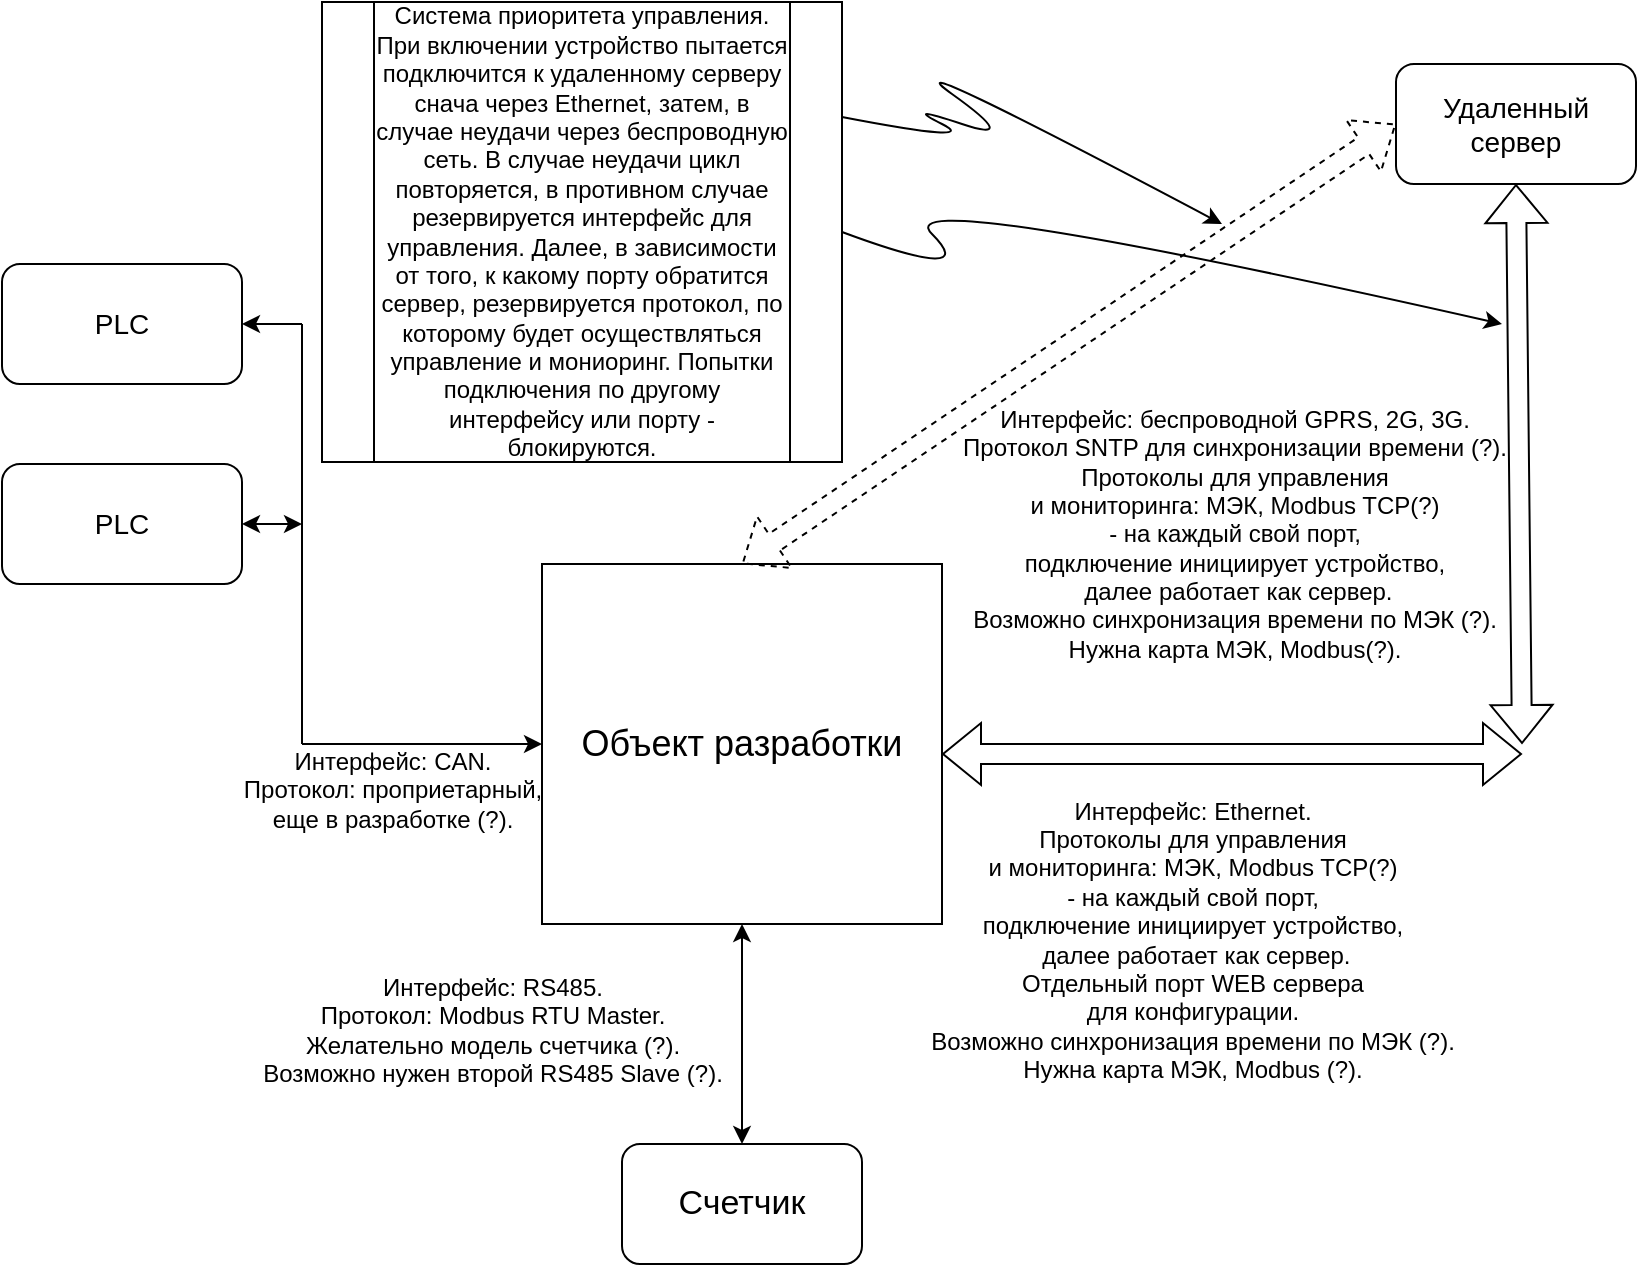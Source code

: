 <mxfile version="23.1.2" type="github">
  <diagram id="C5RBs43oDa-KdzZeNtuy" name="Page-1">
    <mxGraphModel dx="1050" dy="1734" grid="1" gridSize="10" guides="1" tooltips="1" connect="1" arrows="1" fold="1" page="1" pageScale="1" pageWidth="827" pageHeight="1169" math="0" shadow="0">
      <root>
        <mxCell id="WIyWlLk6GJQsqaUBKTNV-0" />
        <mxCell id="WIyWlLk6GJQsqaUBKTNV-1" parent="WIyWlLk6GJQsqaUBKTNV-0" />
        <mxCell id="9cuQumWch8jRT-vDF75O-0" value="&lt;font style=&quot;font-size: 18px;&quot;&gt;Объект разработки&lt;/font&gt;" style="rounded=0;whiteSpace=wrap;html=1;" parent="WIyWlLk6GJQsqaUBKTNV-1" vertex="1">
          <mxGeometry x="280" y="270" width="200" height="180" as="geometry" />
        </mxCell>
        <mxCell id="9cuQumWch8jRT-vDF75O-1" value="&lt;font style=&quot;font-size: 14px;&quot;&gt;PLC&lt;/font&gt;" style="rounded=1;whiteSpace=wrap;html=1;" parent="WIyWlLk6GJQsqaUBKTNV-1" vertex="1">
          <mxGeometry x="10" y="220" width="120" height="60" as="geometry" />
        </mxCell>
        <mxCell id="9cuQumWch8jRT-vDF75O-2" value="&lt;font style=&quot;font-size: 14px;&quot;&gt;PLC&lt;/font&gt;" style="rounded=1;whiteSpace=wrap;html=1;" parent="WIyWlLk6GJQsqaUBKTNV-1" vertex="1">
          <mxGeometry x="10" y="120" width="120" height="60" as="geometry" />
        </mxCell>
        <mxCell id="9cuQumWch8jRT-vDF75O-3" value="" style="endArrow=classic;html=1;rounded=0;entryX=0;entryY=0.5;entryDx=0;entryDy=0;endFill=1;" parent="WIyWlLk6GJQsqaUBKTNV-1" target="9cuQumWch8jRT-vDF75O-0" edge="1">
          <mxGeometry width="50" height="50" relative="1" as="geometry">
            <mxPoint x="160" y="360" as="sourcePoint" />
            <mxPoint x="400" y="240" as="targetPoint" />
          </mxGeometry>
        </mxCell>
        <mxCell id="9cuQumWch8jRT-vDF75O-4" value="" style="endArrow=none;html=1;rounded=0;" parent="WIyWlLk6GJQsqaUBKTNV-1" edge="1">
          <mxGeometry width="50" height="50" relative="1" as="geometry">
            <mxPoint x="160" y="360" as="sourcePoint" />
            <mxPoint x="160" y="150" as="targetPoint" />
          </mxGeometry>
        </mxCell>
        <mxCell id="9cuQumWch8jRT-vDF75O-5" value="" style="endArrow=classic;html=1;rounded=0;entryX=1;entryY=0.5;entryDx=0;entryDy=0;endFill=1;" parent="WIyWlLk6GJQsqaUBKTNV-1" target="9cuQumWch8jRT-vDF75O-2" edge="1">
          <mxGeometry width="50" height="50" relative="1" as="geometry">
            <mxPoint x="160" y="150" as="sourcePoint" />
            <mxPoint x="400" y="240" as="targetPoint" />
          </mxGeometry>
        </mxCell>
        <mxCell id="9cuQumWch8jRT-vDF75O-6" value="" style="endArrow=classic;html=1;rounded=0;exitX=1;exitY=0.5;exitDx=0;exitDy=0;endFill=1;startArrow=classic;startFill=1;" parent="WIyWlLk6GJQsqaUBKTNV-1" source="9cuQumWch8jRT-vDF75O-1" edge="1">
          <mxGeometry width="50" height="50" relative="1" as="geometry">
            <mxPoint x="350" y="290" as="sourcePoint" />
            <mxPoint x="160" y="250" as="targetPoint" />
          </mxGeometry>
        </mxCell>
        <mxCell id="9cuQumWch8jRT-vDF75O-7" value="Интерфейс: CAN.&lt;br&gt;Протокол: проприетарный,&lt;br&gt;еще в разработке (?)." style="text;html=1;align=center;verticalAlign=middle;resizable=0;points=[];autosize=1;strokeColor=none;fillColor=none;" parent="WIyWlLk6GJQsqaUBKTNV-1" vertex="1">
          <mxGeometry x="120" y="353" width="170" height="60" as="geometry" />
        </mxCell>
        <mxCell id="9cuQumWch8jRT-vDF75O-8" value="&lt;font style=&quot;font-size: 17px;&quot;&gt;Счетчик&lt;/font&gt;" style="rounded=1;whiteSpace=wrap;html=1;" parent="WIyWlLk6GJQsqaUBKTNV-1" vertex="1">
          <mxGeometry x="320" y="560" width="120" height="60" as="geometry" />
        </mxCell>
        <mxCell id="9cuQumWch8jRT-vDF75O-10" value="" style="endArrow=classic;html=1;rounded=0;exitX=0.5;exitY=0;exitDx=0;exitDy=0;entryX=0.5;entryY=1;entryDx=0;entryDy=0;startArrow=classic;startFill=1;endFill=1;" parent="WIyWlLk6GJQsqaUBKTNV-1" source="9cuQumWch8jRT-vDF75O-8" target="9cuQumWch8jRT-vDF75O-0" edge="1">
          <mxGeometry width="50" height="50" relative="1" as="geometry">
            <mxPoint x="350" y="390" as="sourcePoint" />
            <mxPoint x="400" y="340" as="targetPoint" />
          </mxGeometry>
        </mxCell>
        <mxCell id="9cuQumWch8jRT-vDF75O-11" value="Интерфейс: RS485.&lt;br&gt;Протокол: Modbus RTU Master.&lt;br&gt;Желательно модель счетчика (?).&lt;br&gt;Возможно нужен второй RS485 Slave (?)." style="text;html=1;align=center;verticalAlign=middle;resizable=0;points=[];autosize=1;strokeColor=none;fillColor=none;" parent="WIyWlLk6GJQsqaUBKTNV-1" vertex="1">
          <mxGeometry x="130" y="468" width="250" height="70" as="geometry" />
        </mxCell>
        <mxCell id="9cuQumWch8jRT-vDF75O-12" value="" style="shape=flexArrow;endArrow=classic;html=1;rounded=0;startArrow=block;" parent="WIyWlLk6GJQsqaUBKTNV-1" edge="1">
          <mxGeometry width="50" height="50" relative="1" as="geometry">
            <mxPoint x="480" y="365" as="sourcePoint" />
            <mxPoint x="770" y="365" as="targetPoint" />
          </mxGeometry>
        </mxCell>
        <mxCell id="9cuQumWch8jRT-vDF75O-13" value="Интерфейс: Ethernet.&lt;br&gt;Протоколы для управления &lt;br&gt;и мониторинга: МЭК, Modbus TCP(?) &lt;br&gt;- на каждый свой порт, &lt;br&gt;подключение инициирует устройство,&lt;br&gt;&amp;nbsp;далее работает как сервер.&lt;br&gt;Отдельный порт WEB сервера&lt;br&gt;для конфигурации.&lt;br&gt;Возможно синхронизация времени по МЭК (?).&lt;br&gt;Нужна карта МЭК, Modbus (?)." style="text;html=1;align=center;verticalAlign=middle;resizable=0;points=[];autosize=1;strokeColor=none;fillColor=none;" parent="WIyWlLk6GJQsqaUBKTNV-1" vertex="1">
          <mxGeometry x="460" y="378" width="290" height="160" as="geometry" />
        </mxCell>
        <mxCell id="9cuQumWch8jRT-vDF75O-14" value="" style="shape=flexArrow;endArrow=classic;html=1;rounded=0;exitX=0.5;exitY=0;exitDx=0;exitDy=0;startArrow=block;dashed=1;entryX=0;entryY=0.5;entryDx=0;entryDy=0;" parent="WIyWlLk6GJQsqaUBKTNV-1" source="9cuQumWch8jRT-vDF75O-0" edge="1" target="-Tgwf3j5x3v7XqXq8PWF-0">
          <mxGeometry width="50" height="50" relative="1" as="geometry">
            <mxPoint x="350" y="340" as="sourcePoint" />
            <mxPoint x="520" y="140" as="targetPoint" />
          </mxGeometry>
        </mxCell>
        <mxCell id="9cuQumWch8jRT-vDF75O-16" value="Интерфейс: беспроводной GPRS, 2G, 3G.&lt;br&gt;Протокол SNTP для синхронизации времени (?).&lt;br&gt;Протоколы для управления&lt;br style=&quot;border-color: var(--border-color);&quot;&gt;и мониторинга: МЭК, Modbus TCP(?)&lt;br style=&quot;border-color: var(--border-color);&quot;&gt;- на каждый свой порт,&lt;br style=&quot;border-color: var(--border-color);&quot;&gt;подключение инициирует устройство,&lt;br style=&quot;border-color: var(--border-color);&quot;&gt;&amp;nbsp;далее работает как сервер.&lt;br&gt;Возможно синхронизация времени по МЭК (?).&lt;br&gt;Нужна карта МЭК, Modbus(?)." style="text;html=1;align=center;verticalAlign=middle;resizable=0;points=[];autosize=1;strokeColor=none;fillColor=none;" parent="WIyWlLk6GJQsqaUBKTNV-1" vertex="1">
          <mxGeometry x="476" y="185" width="300" height="140" as="geometry" />
        </mxCell>
        <mxCell id="-Tgwf3j5x3v7XqXq8PWF-0" value="&lt;font style=&quot;font-size: 14px;&quot;&gt;Удаленный сервер&lt;/font&gt;" style="rounded=1;whiteSpace=wrap;html=1;" vertex="1" parent="WIyWlLk6GJQsqaUBKTNV-1">
          <mxGeometry x="707" y="20" width="120" height="60" as="geometry" />
        </mxCell>
        <mxCell id="-Tgwf3j5x3v7XqXq8PWF-1" value="" style="shape=flexArrow;endArrow=classic;html=1;rounded=0;startArrow=block;exitX=0.5;exitY=1;exitDx=0;exitDy=0;" edge="1" parent="WIyWlLk6GJQsqaUBKTNV-1" source="-Tgwf3j5x3v7XqXq8PWF-0">
          <mxGeometry width="50" height="50" relative="1" as="geometry">
            <mxPoint x="660" y="240" as="sourcePoint" />
            <mxPoint x="770" y="360" as="targetPoint" />
          </mxGeometry>
        </mxCell>
        <mxCell id="-Tgwf3j5x3v7XqXq8PWF-2" value="Система приоритета управления.&lt;br&gt;При включении устройство пытается подключится к удаленному серверу снача через Ethernet, затем, в случае неудачи через беспроводную сеть. В случае неудачи цикл повторяется, в противном случае резервируется интерфейс для управления. Далее, в зависимости от того, к какому порту обратится сервер, резервируется протокол, по которому будет осуществляться управление и мониоринг. Попытки подключения по другому интерфейсу или порту - блокируются." style="shape=process;whiteSpace=wrap;html=1;backgroundOutline=1;" vertex="1" parent="WIyWlLk6GJQsqaUBKTNV-1">
          <mxGeometry x="170" y="-11" width="260" height="230" as="geometry" />
        </mxCell>
        <mxCell id="-Tgwf3j5x3v7XqXq8PWF-5" value="" style="curved=1;endArrow=classic;html=1;rounded=0;exitX=1;exitY=0.25;exitDx=0;exitDy=0;" edge="1" parent="WIyWlLk6GJQsqaUBKTNV-1" source="-Tgwf3j5x3v7XqXq8PWF-2">
          <mxGeometry width="50" height="50" relative="1" as="geometry">
            <mxPoint x="450" y="60" as="sourcePoint" />
            <mxPoint x="620" y="100" as="targetPoint" />
            <Array as="points">
              <mxPoint x="500" y="60" />
              <mxPoint x="460" y="40" />
              <mxPoint x="520" y="60" />
              <mxPoint x="450" y="10" />
            </Array>
          </mxGeometry>
        </mxCell>
        <mxCell id="-Tgwf3j5x3v7XqXq8PWF-6" value="" style="curved=1;endArrow=classic;html=1;rounded=0;exitX=1;exitY=0.5;exitDx=0;exitDy=0;" edge="1" parent="WIyWlLk6GJQsqaUBKTNV-1" source="-Tgwf3j5x3v7XqXq8PWF-2">
          <mxGeometry width="50" height="50" relative="1" as="geometry">
            <mxPoint x="450" y="130" as="sourcePoint" />
            <mxPoint x="760" y="150" as="targetPoint" />
            <Array as="points">
              <mxPoint x="500" y="130" />
              <mxPoint x="450" y="80" />
            </Array>
          </mxGeometry>
        </mxCell>
      </root>
    </mxGraphModel>
  </diagram>
</mxfile>
